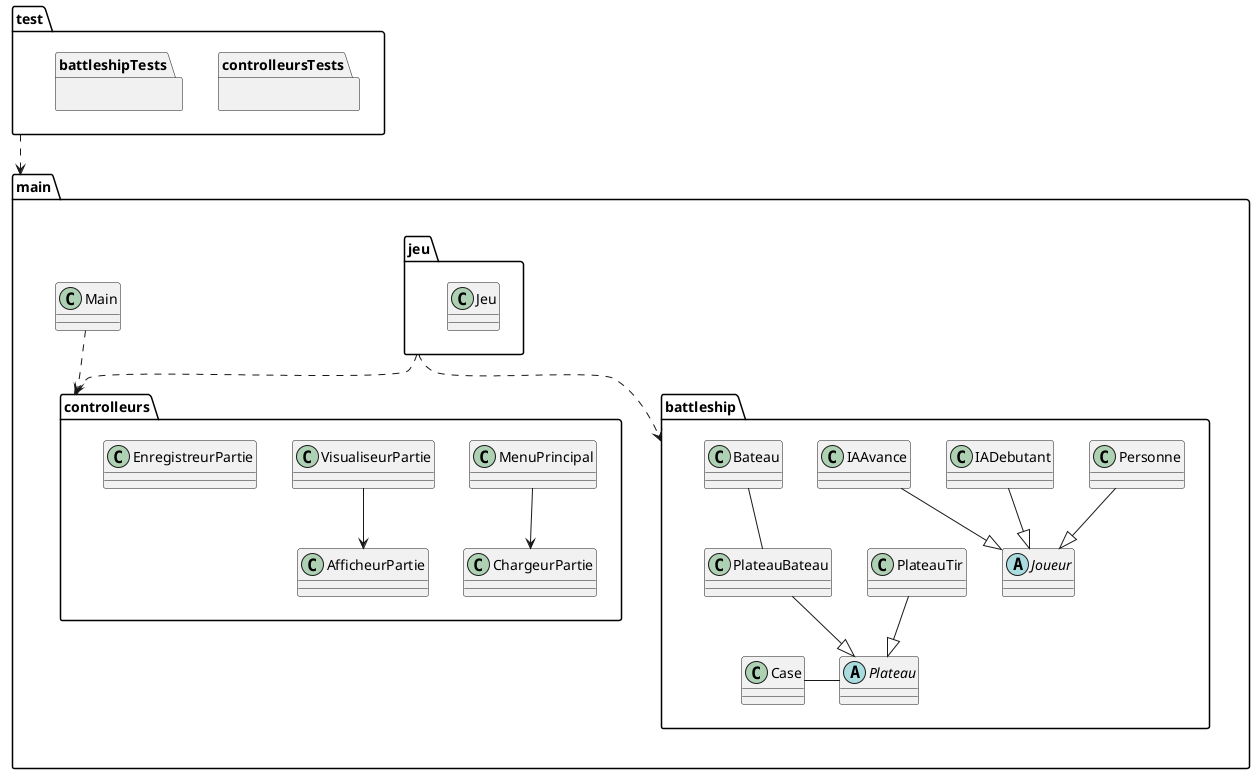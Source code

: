 @startuml

package main {
class Main

package jeu {
class Jeu
}

package battleship {
abstract Joueur
class Personne
class IADebutant
class IAAvance
abstract Plateau
class PlateauTir
class PlateauBateau
class Case
class Bateau

Personne --|> Joueur
IAAvance --|> Joueur
IADebutant --|> Joueur

PlateauTir --|> Plateau
PlateauBateau --|> Plateau

Case - Plateau
Bateau -- PlateauBateau

}

package controlleurs {

class MenuPrincipal
class VisualiseurPartie
class AfficheurPartie
class EnregistreurPartie
class ChargeurPartie

MenuPrincipal --> ChargeurPartie
VisualiseurPartie --> AfficheurPartie

}

}

package test{
package controlleursTests {}
package battleshipTests {}
}

jeu ..> controlleurs
jeu ..> battleship
Main ..> controlleurs
test ..> main

@enduml